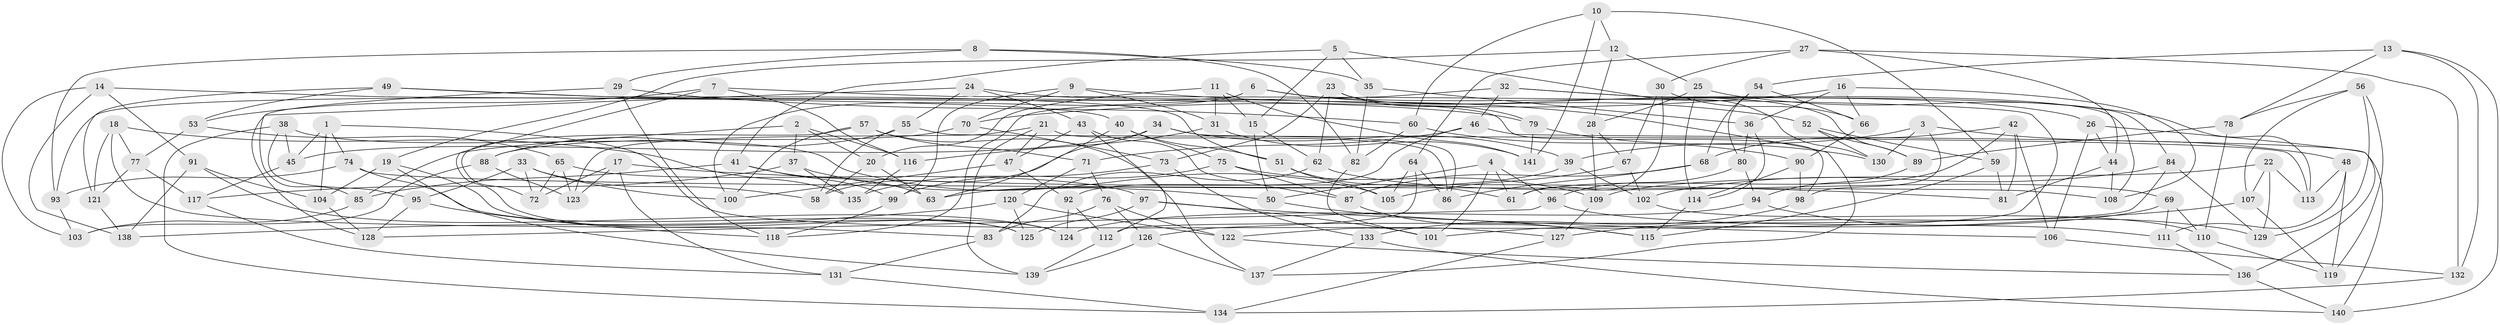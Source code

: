 // coarse degree distribution, {4: 0.32941176470588235, 5: 0.12941176470588237, 3: 0.03529411764705882, 6: 0.5058823529411764}
// Generated by graph-tools (version 1.1) at 2025/38/03/04/25 23:38:11]
// undirected, 141 vertices, 282 edges
graph export_dot {
  node [color=gray90,style=filled];
  1;
  2;
  3;
  4;
  5;
  6;
  7;
  8;
  9;
  10;
  11;
  12;
  13;
  14;
  15;
  16;
  17;
  18;
  19;
  20;
  21;
  22;
  23;
  24;
  25;
  26;
  27;
  28;
  29;
  30;
  31;
  32;
  33;
  34;
  35;
  36;
  37;
  38;
  39;
  40;
  41;
  42;
  43;
  44;
  45;
  46;
  47;
  48;
  49;
  50;
  51;
  52;
  53;
  54;
  55;
  56;
  57;
  58;
  59;
  60;
  61;
  62;
  63;
  64;
  65;
  66;
  67;
  68;
  69;
  70;
  71;
  72;
  73;
  74;
  75;
  76;
  77;
  78;
  79;
  80;
  81;
  82;
  83;
  84;
  85;
  86;
  87;
  88;
  89;
  90;
  91;
  92;
  93;
  94;
  95;
  96;
  97;
  98;
  99;
  100;
  101;
  102;
  103;
  104;
  105;
  106;
  107;
  108;
  109;
  110;
  111;
  112;
  113;
  114;
  115;
  116;
  117;
  118;
  119;
  120;
  121;
  122;
  123;
  124;
  125;
  126;
  127;
  128;
  129;
  130;
  131;
  132;
  133;
  134;
  135;
  136;
  137;
  138;
  139;
  140;
  141;
  1 -- 74;
  1 -- 45;
  1 -- 104;
  1 -- 127;
  2 -- 20;
  2 -- 37;
  2 -- 85;
  2 -- 116;
  3 -- 48;
  3 -- 130;
  3 -- 98;
  3 -- 39;
  4 -- 96;
  4 -- 50;
  4 -- 101;
  4 -- 61;
  5 -- 130;
  5 -- 41;
  5 -- 15;
  5 -- 35;
  6 -- 52;
  6 -- 100;
  6 -- 93;
  6 -- 26;
  7 -- 122;
  7 -- 53;
  7 -- 124;
  7 -- 116;
  8 -- 82;
  8 -- 93;
  8 -- 29;
  8 -- 35;
  9 -- 99;
  9 -- 137;
  9 -- 31;
  9 -- 70;
  10 -- 59;
  10 -- 12;
  10 -- 60;
  10 -- 141;
  11 -- 20;
  11 -- 31;
  11 -- 141;
  11 -- 15;
  12 -- 19;
  12 -- 28;
  12 -- 25;
  13 -- 132;
  13 -- 78;
  13 -- 140;
  13 -- 54;
  14 -- 91;
  14 -- 40;
  14 -- 103;
  14 -- 138;
  15 -- 62;
  15 -- 50;
  16 -- 66;
  16 -- 108;
  16 -- 36;
  16 -- 70;
  17 -- 72;
  17 -- 81;
  17 -- 123;
  17 -- 131;
  18 -- 121;
  18 -- 135;
  18 -- 83;
  18 -- 77;
  19 -- 139;
  19 -- 125;
  19 -- 104;
  20 -- 58;
  20 -- 63;
  21 -- 139;
  21 -- 86;
  21 -- 123;
  21 -- 47;
  22 -- 109;
  22 -- 129;
  22 -- 113;
  22 -- 107;
  23 -- 89;
  23 -- 62;
  23 -- 73;
  23 -- 79;
  24 -- 98;
  24 -- 128;
  24 -- 43;
  24 -- 55;
  25 -- 113;
  25 -- 114;
  25 -- 28;
  26 -- 106;
  26 -- 44;
  26 -- 136;
  27 -- 30;
  27 -- 64;
  27 -- 132;
  27 -- 44;
  28 -- 67;
  28 -- 109;
  29 -- 118;
  29 -- 60;
  29 -- 85;
  30 -- 66;
  30 -- 61;
  30 -- 67;
  31 -- 116;
  31 -- 141;
  32 -- 84;
  32 -- 46;
  32 -- 118;
  32 -- 108;
  33 -- 95;
  33 -- 58;
  33 -- 100;
  33 -- 72;
  34 -- 39;
  34 -- 58;
  34 -- 45;
  34 -- 86;
  35 -- 82;
  35 -- 36;
  36 -- 80;
  36 -- 114;
  37 -- 117;
  37 -- 50;
  37 -- 135;
  38 -- 105;
  38 -- 45;
  38 -- 95;
  38 -- 134;
  39 -- 102;
  39 -- 63;
  40 -- 75;
  40 -- 63;
  40 -- 51;
  41 -- 63;
  41 -- 85;
  41 -- 99;
  42 -- 61;
  42 -- 106;
  42 -- 81;
  42 -- 68;
  43 -- 47;
  43 -- 87;
  43 -- 112;
  44 -- 108;
  44 -- 81;
  45 -- 117;
  46 -- 140;
  46 -- 92;
  46 -- 71;
  47 -- 100;
  47 -- 92;
  48 -- 111;
  48 -- 119;
  48 -- 113;
  49 -- 51;
  49 -- 79;
  49 -- 53;
  49 -- 121;
  50 -- 115;
  51 -- 105;
  51 -- 61;
  52 -- 59;
  52 -- 89;
  52 -- 130;
  53 -- 77;
  53 -- 65;
  54 -- 66;
  54 -- 80;
  54 -- 68;
  55 -- 113;
  55 -- 88;
  55 -- 58;
  56 -- 129;
  56 -- 107;
  56 -- 78;
  56 -- 119;
  57 -- 71;
  57 -- 72;
  57 -- 100;
  57 -- 137;
  59 -- 81;
  59 -- 115;
  60 -- 82;
  60 -- 90;
  62 -- 83;
  62 -- 69;
  64 -- 86;
  64 -- 126;
  64 -- 105;
  65 -- 72;
  65 -- 97;
  65 -- 123;
  66 -- 90;
  67 -- 105;
  67 -- 102;
  68 -- 86;
  68 -- 87;
  69 -- 110;
  69 -- 101;
  69 -- 111;
  70 -- 73;
  70 -- 88;
  71 -- 76;
  71 -- 120;
  73 -- 133;
  73 -- 135;
  74 -- 108;
  74 -- 125;
  74 -- 93;
  75 -- 87;
  75 -- 109;
  75 -- 99;
  76 -- 83;
  76 -- 126;
  76 -- 122;
  77 -- 121;
  77 -- 117;
  78 -- 89;
  78 -- 110;
  79 -- 141;
  79 -- 130;
  80 -- 94;
  80 -- 96;
  82 -- 101;
  83 -- 131;
  84 -- 112;
  84 -- 129;
  84 -- 102;
  85 -- 103;
  87 -- 115;
  88 -- 103;
  88 -- 123;
  89 -- 94;
  90 -- 98;
  90 -- 114;
  91 -- 124;
  91 -- 138;
  91 -- 104;
  92 -- 124;
  92 -- 112;
  93 -- 103;
  94 -- 124;
  94 -- 129;
  95 -- 118;
  95 -- 128;
  96 -- 111;
  96 -- 128;
  97 -- 101;
  97 -- 125;
  97 -- 106;
  98 -- 133;
  99 -- 118;
  102 -- 110;
  104 -- 128;
  106 -- 132;
  107 -- 127;
  107 -- 119;
  109 -- 127;
  110 -- 119;
  111 -- 136;
  112 -- 139;
  114 -- 115;
  116 -- 135;
  117 -- 131;
  120 -- 138;
  120 -- 125;
  120 -- 122;
  121 -- 138;
  122 -- 136;
  126 -- 137;
  126 -- 139;
  127 -- 134;
  131 -- 134;
  132 -- 134;
  133 -- 140;
  133 -- 137;
  136 -- 140;
}
